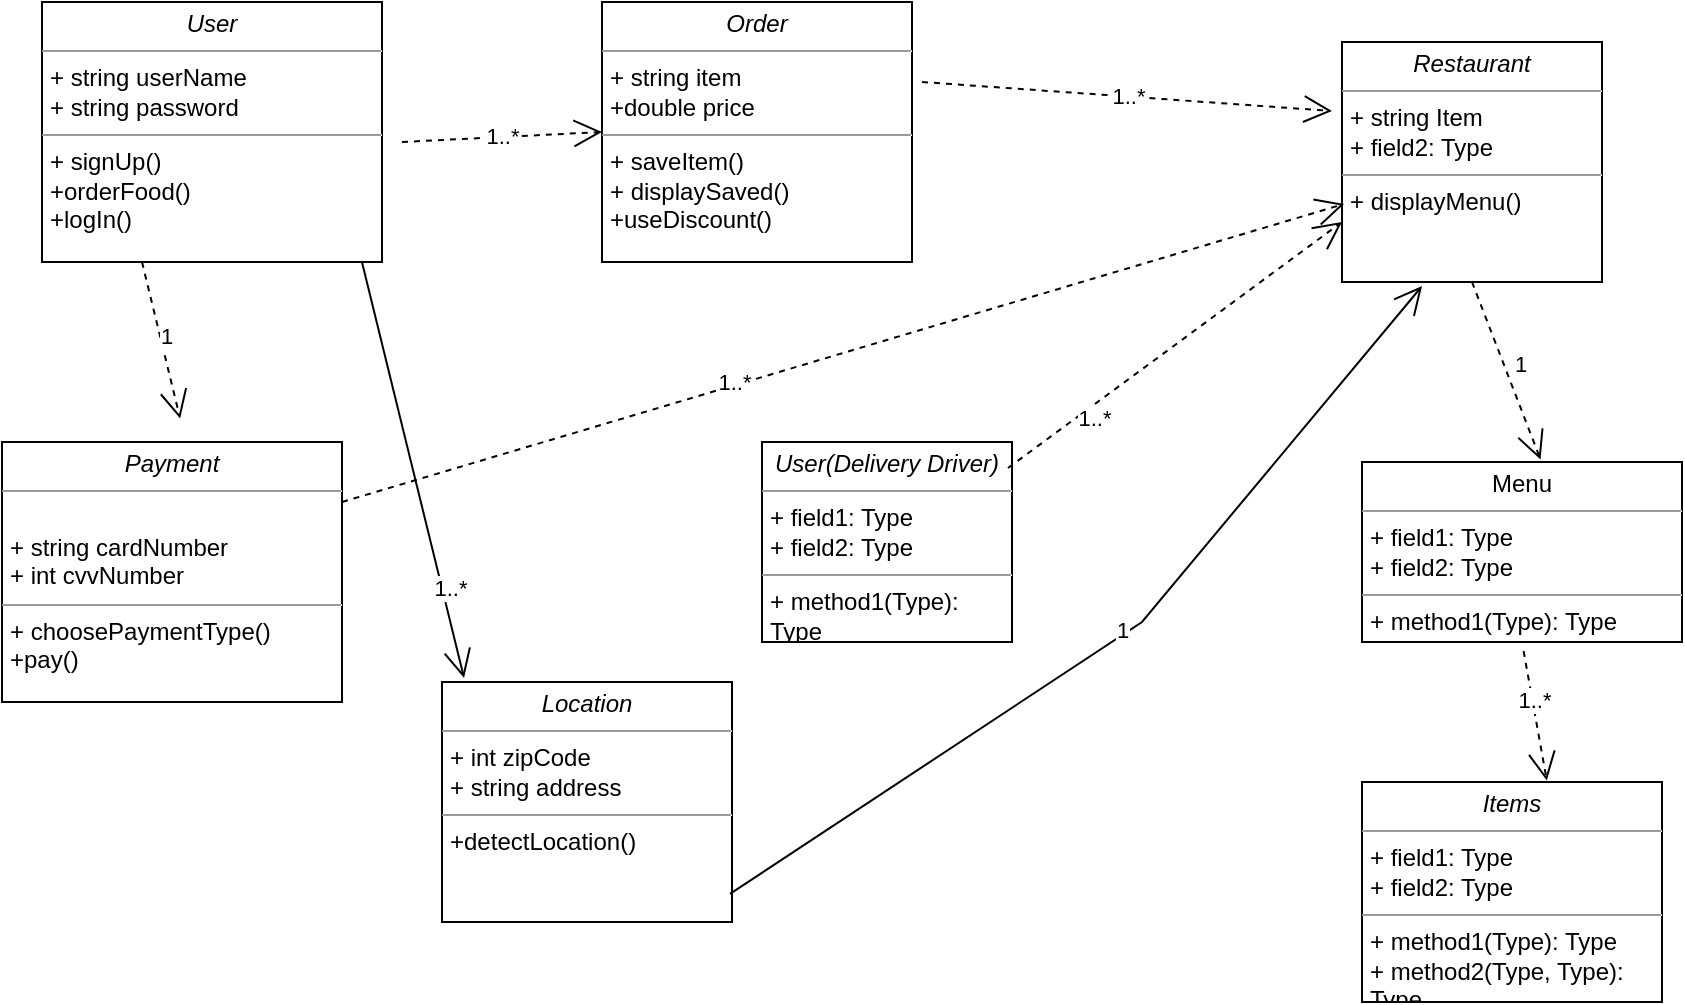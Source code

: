 <mxfile version="22.0.0" type="github">
  <diagram name="Page-1" id="dhHqaxv-US5meN7kKJn-">
    <mxGraphModel dx="880" dy="438" grid="1" gridSize="10" guides="1" tooltips="1" connect="1" arrows="1" fold="1" page="1" pageScale="1" pageWidth="850" pageHeight="1100" math="0" shadow="0">
      <root>
        <mxCell id="0" />
        <mxCell id="1" parent="0" />
        <mxCell id="osxrb2R5HTVUTUQoAA7w-1" value="&lt;p style=&quot;margin:0px;margin-top:4px;text-align:center;&quot;&gt;&lt;i&gt;User&lt;/i&gt;&lt;/p&gt;&lt;hr size=&quot;1&quot;&gt;&lt;p style=&quot;margin:0px;margin-left:4px;&quot;&gt;+ string userName&lt;br&gt;+ string password&lt;/p&gt;&lt;hr size=&quot;1&quot;&gt;&lt;p style=&quot;margin:0px;margin-left:4px;&quot;&gt;+ signUp()&lt;br&gt;+orderFood()&lt;/p&gt;&lt;p style=&quot;margin:0px;margin-left:4px;&quot;&gt;+logIn()&lt;/p&gt;" style="verticalAlign=top;align=left;overflow=fill;fontSize=12;fontFamily=Helvetica;html=1;whiteSpace=wrap;" parent="1" vertex="1">
          <mxGeometry x="30" y="40" width="170" height="130" as="geometry" />
        </mxCell>
        <mxCell id="osxrb2R5HTVUTUQoAA7w-2" value="&lt;p style=&quot;margin:0px;margin-top:4px;text-align:center;&quot;&gt;&lt;i&gt;Payment&lt;/i&gt;&lt;/p&gt;&lt;hr size=&quot;1&quot;&gt;&lt;p style=&quot;margin:0px;margin-left:4px;&quot;&gt;&lt;br&gt;&lt;/p&gt;&lt;p style=&quot;margin:0px;margin-left:4px;&quot;&gt;+ string cardNumber&lt;/p&gt;&lt;p style=&quot;margin:0px;margin-left:4px;&quot;&gt;+ int cvvNumber&lt;/p&gt;&lt;hr size=&quot;1&quot;&gt;&lt;p style=&quot;margin:0px;margin-left:4px;&quot;&gt;+ choosePaymentType()&lt;br&gt;+pay()&lt;/p&gt;" style="verticalAlign=top;align=left;overflow=fill;fontSize=12;fontFamily=Helvetica;html=1;whiteSpace=wrap;" parent="1" vertex="1">
          <mxGeometry x="10" y="260" width="170" height="130" as="geometry" />
        </mxCell>
        <mxCell id="osxrb2R5HTVUTUQoAA7w-5" value="&lt;p style=&quot;margin:0px;margin-top:4px;text-align:center;&quot;&gt;&lt;i&gt;Restaurant&lt;/i&gt;&lt;/p&gt;&lt;hr size=&quot;1&quot;&gt;&lt;p style=&quot;margin:0px;margin-left:4px;&quot;&gt;+ string Item&lt;br&gt;+ field2: Type&lt;/p&gt;&lt;hr size=&quot;1&quot;&gt;&lt;p style=&quot;margin:0px;margin-left:4px;&quot;&gt;+ displayMenu()&lt;br&gt;&lt;/p&gt;&lt;p style=&quot;margin:0px;margin-left:4px;&quot;&gt;&lt;br&gt;&lt;/p&gt;" style="verticalAlign=top;align=left;overflow=fill;fontSize=12;fontFamily=Helvetica;html=1;whiteSpace=wrap;" parent="1" vertex="1">
          <mxGeometry x="680" y="60" width="130" height="120" as="geometry" />
        </mxCell>
        <mxCell id="osxrb2R5HTVUTUQoAA7w-7" value="&lt;p style=&quot;margin:0px;margin-top:4px;text-align:center;&quot;&gt;Menu&lt;/p&gt;&lt;hr size=&quot;1&quot;&gt;&lt;p style=&quot;margin:0px;margin-left:4px;&quot;&gt;+ field1: Type&lt;br&gt;+ field2: Type&lt;/p&gt;&lt;hr size=&quot;1&quot;&gt;&lt;p style=&quot;margin:0px;margin-left:4px;&quot;&gt;+ method1(Type): Type&lt;br&gt;+ method2(Type, Type): Type&lt;/p&gt;" style="verticalAlign=top;align=left;overflow=fill;fontSize=12;fontFamily=Helvetica;html=1;whiteSpace=wrap;" parent="1" vertex="1">
          <mxGeometry x="690" y="270" width="160" height="90" as="geometry" />
        </mxCell>
        <mxCell id="osxrb2R5HTVUTUQoAA7w-8" value="&lt;p style=&quot;margin:0px;margin-top:4px;text-align:center;&quot;&gt;&lt;i&gt;Items&lt;/i&gt;&lt;/p&gt;&lt;hr size=&quot;1&quot;&gt;&lt;p style=&quot;margin:0px;margin-left:4px;&quot;&gt;+ field1: Type&lt;br&gt;+ field2: Type&lt;/p&gt;&lt;hr size=&quot;1&quot;&gt;&lt;p style=&quot;margin:0px;margin-left:4px;&quot;&gt;+ method1(Type): Type&lt;br&gt;+ method2(Type, Type): Type&lt;/p&gt;" style="verticalAlign=top;align=left;overflow=fill;fontSize=12;fontFamily=Helvetica;html=1;whiteSpace=wrap;" parent="1" vertex="1">
          <mxGeometry x="690" y="430" width="150" height="110" as="geometry" />
        </mxCell>
        <mxCell id="osxrb2R5HTVUTUQoAA7w-9" value="&lt;p style=&quot;margin:0px;margin-top:4px;text-align:center;&quot;&gt;&lt;i&gt;Location&lt;/i&gt;&lt;/p&gt;&lt;hr size=&quot;1&quot;&gt;&lt;p style=&quot;margin:0px;margin-left:4px;&quot;&gt;+ int zipCode&lt;br&gt;+ string address&lt;/p&gt;&lt;hr size=&quot;1&quot;&gt;&lt;p style=&quot;margin:0px;margin-left:4px;&quot;&gt;+detectLocation()&lt;/p&gt;" style="verticalAlign=top;align=left;overflow=fill;fontSize=12;fontFamily=Helvetica;html=1;whiteSpace=wrap;" parent="1" vertex="1">
          <mxGeometry x="230" y="380" width="145" height="120" as="geometry" />
        </mxCell>
        <mxCell id="osxrb2R5HTVUTUQoAA7w-10" value="&lt;p style=&quot;margin:0px;margin-top:4px;text-align:center;&quot;&gt;&lt;i&gt;User(Delivery Driver)&lt;/i&gt;&lt;/p&gt;&lt;hr size=&quot;1&quot;&gt;&lt;p style=&quot;margin:0px;margin-left:4px;&quot;&gt;+ field1: Type&lt;br&gt;+ field2: Type&lt;/p&gt;&lt;hr size=&quot;1&quot;&gt;&lt;p style=&quot;margin:0px;margin-left:4px;&quot;&gt;+ method1(Type): Type&lt;br&gt;+ method2(Type, Type): Type&lt;/p&gt;" style="verticalAlign=top;align=left;overflow=fill;fontSize=12;fontFamily=Helvetica;html=1;whiteSpace=wrap;" parent="1" vertex="1">
          <mxGeometry x="390" y="260" width="125" height="100" as="geometry" />
        </mxCell>
        <mxCell id="osxrb2R5HTVUTUQoAA7w-11" value="&lt;p style=&quot;margin:0px;margin-top:4px;text-align:center;&quot;&gt;&lt;i&gt;Order&lt;/i&gt;&lt;/p&gt;&lt;hr size=&quot;1&quot;&gt;&lt;p style=&quot;margin:0px;margin-left:4px;&quot;&gt;+ string item&lt;br&gt;&lt;/p&gt;&lt;p style=&quot;margin:0px;margin-left:4px;&quot;&gt;+double price&lt;/p&gt;&lt;hr size=&quot;1&quot;&gt;&lt;p style=&quot;margin:0px;margin-left:4px;&quot;&gt;+ saveItem()&lt;br&gt;+ displaySaved()&lt;/p&gt;&lt;p style=&quot;margin:0px;margin-left:4px;&quot;&gt;+useDiscount()&lt;/p&gt;" style="verticalAlign=top;align=left;overflow=fill;fontSize=12;fontFamily=Helvetica;html=1;whiteSpace=wrap;" parent="1" vertex="1">
          <mxGeometry x="310" y="40" width="155" height="130" as="geometry" />
        </mxCell>
        <mxCell id="osxrb2R5HTVUTUQoAA7w-17" value="" style="endArrow=open;endFill=1;endSize=12;html=1;rounded=0;exitX=0.941;exitY=1;exitDx=0;exitDy=0;exitPerimeter=0;entryX=0.076;entryY=-0.017;entryDx=0;entryDy=0;entryPerimeter=0;" parent="1" source="osxrb2R5HTVUTUQoAA7w-1" target="osxrb2R5HTVUTUQoAA7w-9" edge="1">
          <mxGeometry width="160" relative="1" as="geometry">
            <mxPoint x="200" y="220" as="sourcePoint" />
            <mxPoint x="310" y="230" as="targetPoint" />
          </mxGeometry>
        </mxCell>
        <mxCell id="osxrb2R5HTVUTUQoAA7w-33" value="1..*" style="edgeLabel;html=1;align=center;verticalAlign=middle;resizable=0;points=[];" parent="osxrb2R5HTVUTUQoAA7w-17" vertex="1" connectable="0">
          <mxGeometry x="0.577" y="4" relative="1" as="geometry">
            <mxPoint as="offset" />
          </mxGeometry>
        </mxCell>
        <mxCell id="osxrb2R5HTVUTUQoAA7w-18" value="" style="endArrow=open;endFill=1;endSize=12;html=1;rounded=0;entryX=0.308;entryY=1.017;entryDx=0;entryDy=0;entryPerimeter=0;exitX=0.993;exitY=0.883;exitDx=0;exitDy=0;exitPerimeter=0;" parent="1" source="osxrb2R5HTVUTUQoAA7w-9" target="osxrb2R5HTVUTUQoAA7w-5" edge="1">
          <mxGeometry width="160" relative="1" as="geometry">
            <mxPoint x="410" y="260" as="sourcePoint" />
            <mxPoint x="620" y="220" as="targetPoint" />
            <Array as="points">
              <mxPoint x="580" y="350" />
            </Array>
          </mxGeometry>
        </mxCell>
        <mxCell id="osxrb2R5HTVUTUQoAA7w-39" value="1" style="edgeLabel;html=1;align=center;verticalAlign=middle;resizable=0;points=[];" parent="osxrb2R5HTVUTUQoAA7w-18" vertex="1" connectable="0">
          <mxGeometry x="0.012" y="3" relative="1" as="geometry">
            <mxPoint x="1" as="offset" />
          </mxGeometry>
        </mxCell>
        <mxCell id="osxrb2R5HTVUTUQoAA7w-20" value="" style="endArrow=open;endSize=12;dashed=1;html=1;rounded=0;entryX=0.524;entryY=-0.09;entryDx=0;entryDy=0;entryPerimeter=0;exitX=0.476;exitY=1.08;exitDx=0;exitDy=0;exitPerimeter=0;" parent="1" target="osxrb2R5HTVUTUQoAA7w-2" edge="1">
          <mxGeometry width="160" relative="1" as="geometry">
            <mxPoint x="80.0" y="170" as="sourcePoint" />
            <mxPoint x="126.13" y="252" as="targetPoint" />
          </mxGeometry>
        </mxCell>
        <mxCell id="osxrb2R5HTVUTUQoAA7w-37" value="1" style="edgeLabel;html=1;align=center;verticalAlign=middle;resizable=0;points=[];" parent="osxrb2R5HTVUTUQoAA7w-20" vertex="1" connectable="0">
          <mxGeometry x="-0.045" y="3" relative="1" as="geometry">
            <mxPoint as="offset" />
          </mxGeometry>
        </mxCell>
        <mxCell id="osxrb2R5HTVUTUQoAA7w-23" value="" style="endArrow=open;endSize=12;dashed=1;html=1;rounded=0;exitX=0.5;exitY=1;exitDx=0;exitDy=0;entryX=0.558;entryY=-0.014;entryDx=0;entryDy=0;entryPerimeter=0;" parent="1" source="osxrb2R5HTVUTUQoAA7w-5" target="osxrb2R5HTVUTUQoAA7w-7" edge="1">
          <mxGeometry width="160" relative="1" as="geometry">
            <mxPoint x="610" y="210" as="sourcePoint" />
            <mxPoint x="710" y="230" as="targetPoint" />
          </mxGeometry>
        </mxCell>
        <mxCell id="osxrb2R5HTVUTUQoAA7w-35" value="1" style="edgeLabel;html=1;align=center;verticalAlign=middle;resizable=0;points=[];" parent="osxrb2R5HTVUTUQoAA7w-23" vertex="1" connectable="0">
          <mxGeometry x="-0.022" y="7" relative="1" as="geometry">
            <mxPoint as="offset" />
          </mxGeometry>
        </mxCell>
        <mxCell id="osxrb2R5HTVUTUQoAA7w-25" value="" style="endArrow=open;endSize=12;dashed=1;html=1;rounded=0;entryX=0.616;entryY=-0.007;entryDx=0;entryDy=0;entryPerimeter=0;exitX=0.505;exitY=1.05;exitDx=0;exitDy=0;exitPerimeter=0;" parent="1" source="osxrb2R5HTVUTUQoAA7w-7" target="osxrb2R5HTVUTUQoAA7w-8" edge="1">
          <mxGeometry x="0.004" width="160" relative="1" as="geometry">
            <mxPoint x="585" y="400" as="sourcePoint" />
            <mxPoint x="745" y="400" as="targetPoint" />
            <mxPoint as="offset" />
          </mxGeometry>
        </mxCell>
        <mxCell id="osxrb2R5HTVUTUQoAA7w-36" value="1..*" style="edgeLabel;html=1;align=center;verticalAlign=middle;resizable=0;points=[];" parent="osxrb2R5HTVUTUQoAA7w-25" vertex="1" connectable="0">
          <mxGeometry x="-0.239" y="1" relative="1" as="geometry">
            <mxPoint as="offset" />
          </mxGeometry>
        </mxCell>
        <mxCell id="osxrb2R5HTVUTUQoAA7w-28" value="" style="endArrow=open;endSize=12;dashed=1;html=1;rounded=0;entryX=0;entryY=0.75;entryDx=0;entryDy=0;exitX=0.984;exitY=0.13;exitDx=0;exitDy=0;exitPerimeter=0;" parent="1" source="osxrb2R5HTVUTUQoAA7w-10" target="osxrb2R5HTVUTUQoAA7w-5" edge="1">
          <mxGeometry x="-0.005" width="160" relative="1" as="geometry">
            <mxPoint x="520" y="210" as="sourcePoint" />
            <mxPoint x="680" y="210" as="targetPoint" />
            <mxPoint as="offset" />
          </mxGeometry>
        </mxCell>
        <mxCell id="osxrb2R5HTVUTUQoAA7w-34" value="1..*" style="edgeLabel;html=1;align=center;verticalAlign=middle;resizable=0;points=[];" parent="osxrb2R5HTVUTUQoAA7w-28" vertex="1" connectable="0">
          <mxGeometry x="-0.517" y="-5" relative="1" as="geometry">
            <mxPoint as="offset" />
          </mxGeometry>
        </mxCell>
        <mxCell id="osxrb2R5HTVUTUQoAA7w-30" value="" style="endArrow=open;endSize=12;dashed=1;html=1;rounded=0;entryX=0.008;entryY=0.675;entryDx=0;entryDy=0;entryPerimeter=0;" parent="1" target="osxrb2R5HTVUTUQoAA7w-5" edge="1">
          <mxGeometry width="160" relative="1" as="geometry">
            <mxPoint x="180" y="290" as="sourcePoint" />
            <mxPoint x="340" y="290" as="targetPoint" />
          </mxGeometry>
        </mxCell>
        <mxCell id="osxrb2R5HTVUTUQoAA7w-40" value="1..*" style="edgeLabel;html=1;align=center;verticalAlign=middle;resizable=0;points=[];" parent="osxrb2R5HTVUTUQoAA7w-30" vertex="1" connectable="0">
          <mxGeometry x="-0.216" y="2" relative="1" as="geometry">
            <mxPoint as="offset" />
          </mxGeometry>
        </mxCell>
        <mxCell id="osxrb2R5HTVUTUQoAA7w-42" value="1..*" style="endArrow=open;endSize=12;dashed=1;html=1;rounded=0;entryX=0;entryY=0.5;entryDx=0;entryDy=0;" parent="1" target="osxrb2R5HTVUTUQoAA7w-11" edge="1">
          <mxGeometry x="0.009" width="160" relative="1" as="geometry">
            <mxPoint x="210" y="110" as="sourcePoint" />
            <mxPoint x="370" y="110" as="targetPoint" />
            <mxPoint as="offset" />
          </mxGeometry>
        </mxCell>
        <mxCell id="osxrb2R5HTVUTUQoAA7w-43" value="1..*" style="endArrow=open;endSize=12;dashed=1;html=1;rounded=0;" parent="1" edge="1">
          <mxGeometry width="160" relative="1" as="geometry">
            <mxPoint x="470" y="80" as="sourcePoint" />
            <mxPoint x="675" y="94.5" as="targetPoint" />
          </mxGeometry>
        </mxCell>
      </root>
    </mxGraphModel>
  </diagram>
</mxfile>
